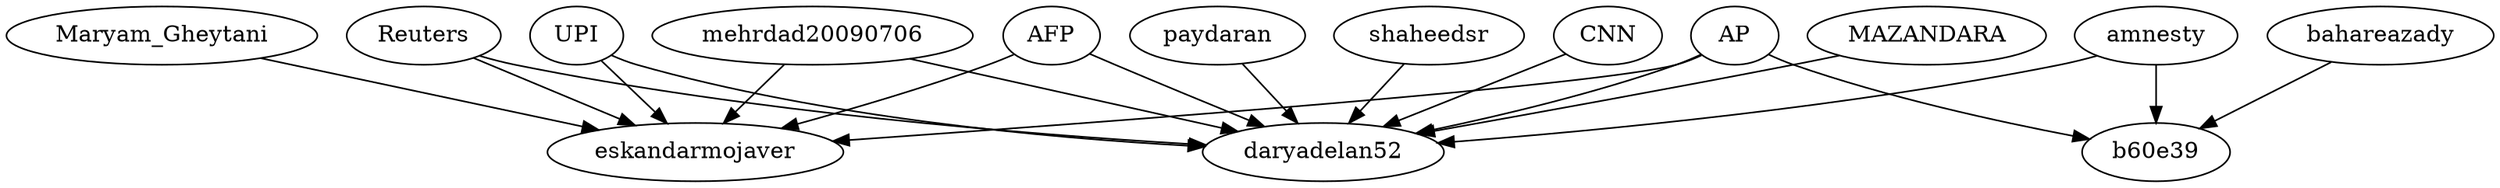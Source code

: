 strict digraph {
"mehrdad20090706" -> "eskandarmojaver"
"mehrdad20090706" -> "daryadelan52"
"Maryam_Gheytani" -> "eskandarmojaver"
"AP" -> "eskandarmojaver"
"AP" -> "daryadelan52"
"AP" -> "b60e39"
"AFP" -> "eskandarmojaver"
"AFP" -> "daryadelan52"
"Reuters" -> "eskandarmojaver"
"Reuters" -> "daryadelan52"
"UPI" -> "eskandarmojaver"
"UPI" -> "daryadelan52"
"paydaran" -> "daryadelan52"
"amnesty" -> "daryadelan52"
"amnesty" -> "b60e39"
"shaheedsr" -> "daryadelan52"
"CNN" -> "daryadelan52"
"MAZANDARA" -> "daryadelan52"
"bahareazady" -> "b60e39"
}